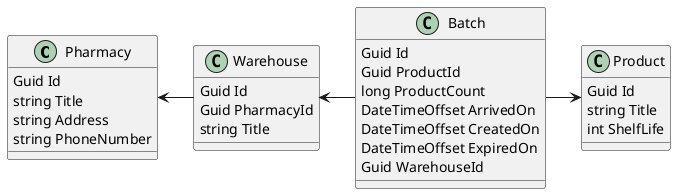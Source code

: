 @startuml
'https://plantuml.com/class-diagram

class Pharmacy
{
    Guid Id
    string Title
    string Address
    string PhoneNumber
}

class Warehouse
{
    Guid Id
    Guid PharmacyId
    string Title
}

class Batch
{
    Guid Id
    Guid ProductId
    long ProductCount
    DateTimeOffset ArrivedOn
    DateTimeOffset CreatedOn
    DateTimeOffset ExpiredOn
    Guid WarehouseId
}

class Product
{
    Guid Id
    string Title
    int ShelfLife
}

Pharmacy <- Warehouse
Warehouse <- Batch
Batch -> Product

@enduml